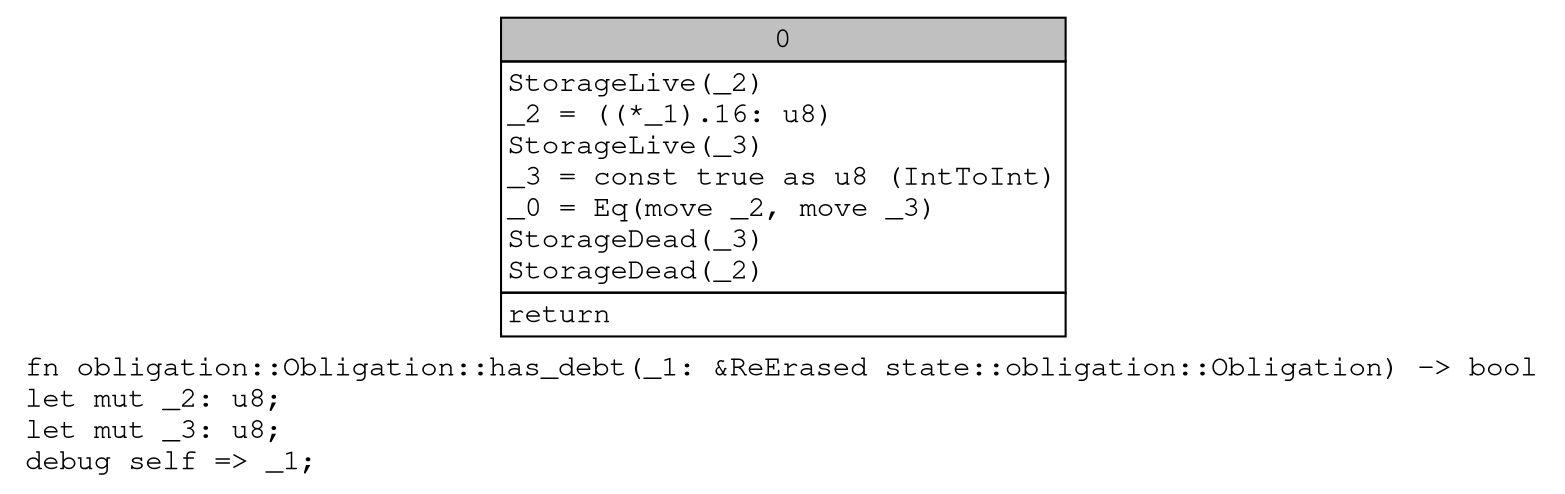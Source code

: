 digraph Mir_0_1706 {
    graph [fontname="Courier, monospace"];
    node [fontname="Courier, monospace"];
    edge [fontname="Courier, monospace"];
    label=<fn obligation::Obligation::has_debt(_1: &amp;ReErased state::obligation::Obligation) -&gt; bool<br align="left"/>let mut _2: u8;<br align="left"/>let mut _3: u8;<br align="left"/>debug self =&gt; _1;<br align="left"/>>;
    bb0__0_1706 [shape="none", label=<<table border="0" cellborder="1" cellspacing="0"><tr><td bgcolor="gray" align="center" colspan="1">0</td></tr><tr><td align="left" balign="left">StorageLive(_2)<br/>_2 = ((*_1).16: u8)<br/>StorageLive(_3)<br/>_3 = const true as u8 (IntToInt)<br/>_0 = Eq(move _2, move _3)<br/>StorageDead(_3)<br/>StorageDead(_2)<br/></td></tr><tr><td align="left">return</td></tr></table>>];
}
